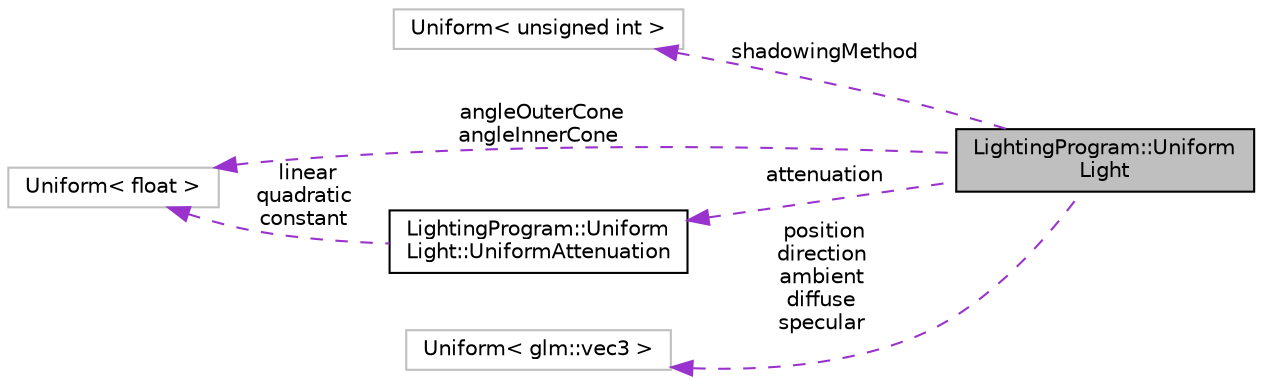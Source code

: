 digraph "LightingProgram::UniformLight"
{
 // INTERACTIVE_SVG=YES
 // LATEX_PDF_SIZE
  edge [fontname="Helvetica",fontsize="10",labelfontname="Helvetica",labelfontsize="10"];
  node [fontname="Helvetica",fontsize="10",shape=record];
  rankdir="LR";
  Node1 [label="LightingProgram::Uniform\lLight",height=0.2,width=0.4,color="black", fillcolor="grey75", style="filled", fontcolor="black",tooltip=" "];
  Node2 -> Node1 [dir="back",color="darkorchid3",fontsize="10",style="dashed",label=" shadowingMethod" ,fontname="Helvetica"];
  Node2 [label="Uniform\< unsigned int \>",height=0.2,width=0.4,color="grey75", fillcolor="white", style="filled",tooltip=" "];
  Node3 -> Node1 [dir="back",color="darkorchid3",fontsize="10",style="dashed",label=" attenuation" ,fontname="Helvetica"];
  Node3 [label="LightingProgram::Uniform\lLight::UniformAttenuation",height=0.2,width=0.4,color="black", fillcolor="white", style="filled",URL="$struct_lighting_program_1_1_uniform_light_1_1_uniform_attenuation.html",tooltip=" "];
  Node4 -> Node3 [dir="back",color="darkorchid3",fontsize="10",style="dashed",label=" linear\nquadratic\nconstant" ,fontname="Helvetica"];
  Node4 [label="Uniform\< float \>",height=0.2,width=0.4,color="grey75", fillcolor="white", style="filled",tooltip=" "];
  Node4 -> Node1 [dir="back",color="darkorchid3",fontsize="10",style="dashed",label=" angleOuterCone\nangleInnerCone" ,fontname="Helvetica"];
  Node5 -> Node1 [dir="back",color="darkorchid3",fontsize="10",style="dashed",label=" position\ndirection\nambient\ndiffuse\nspecular" ,fontname="Helvetica"];
  Node5 [label="Uniform\< glm::vec3 \>",height=0.2,width=0.4,color="grey75", fillcolor="white", style="filled",tooltip=" "];
}
